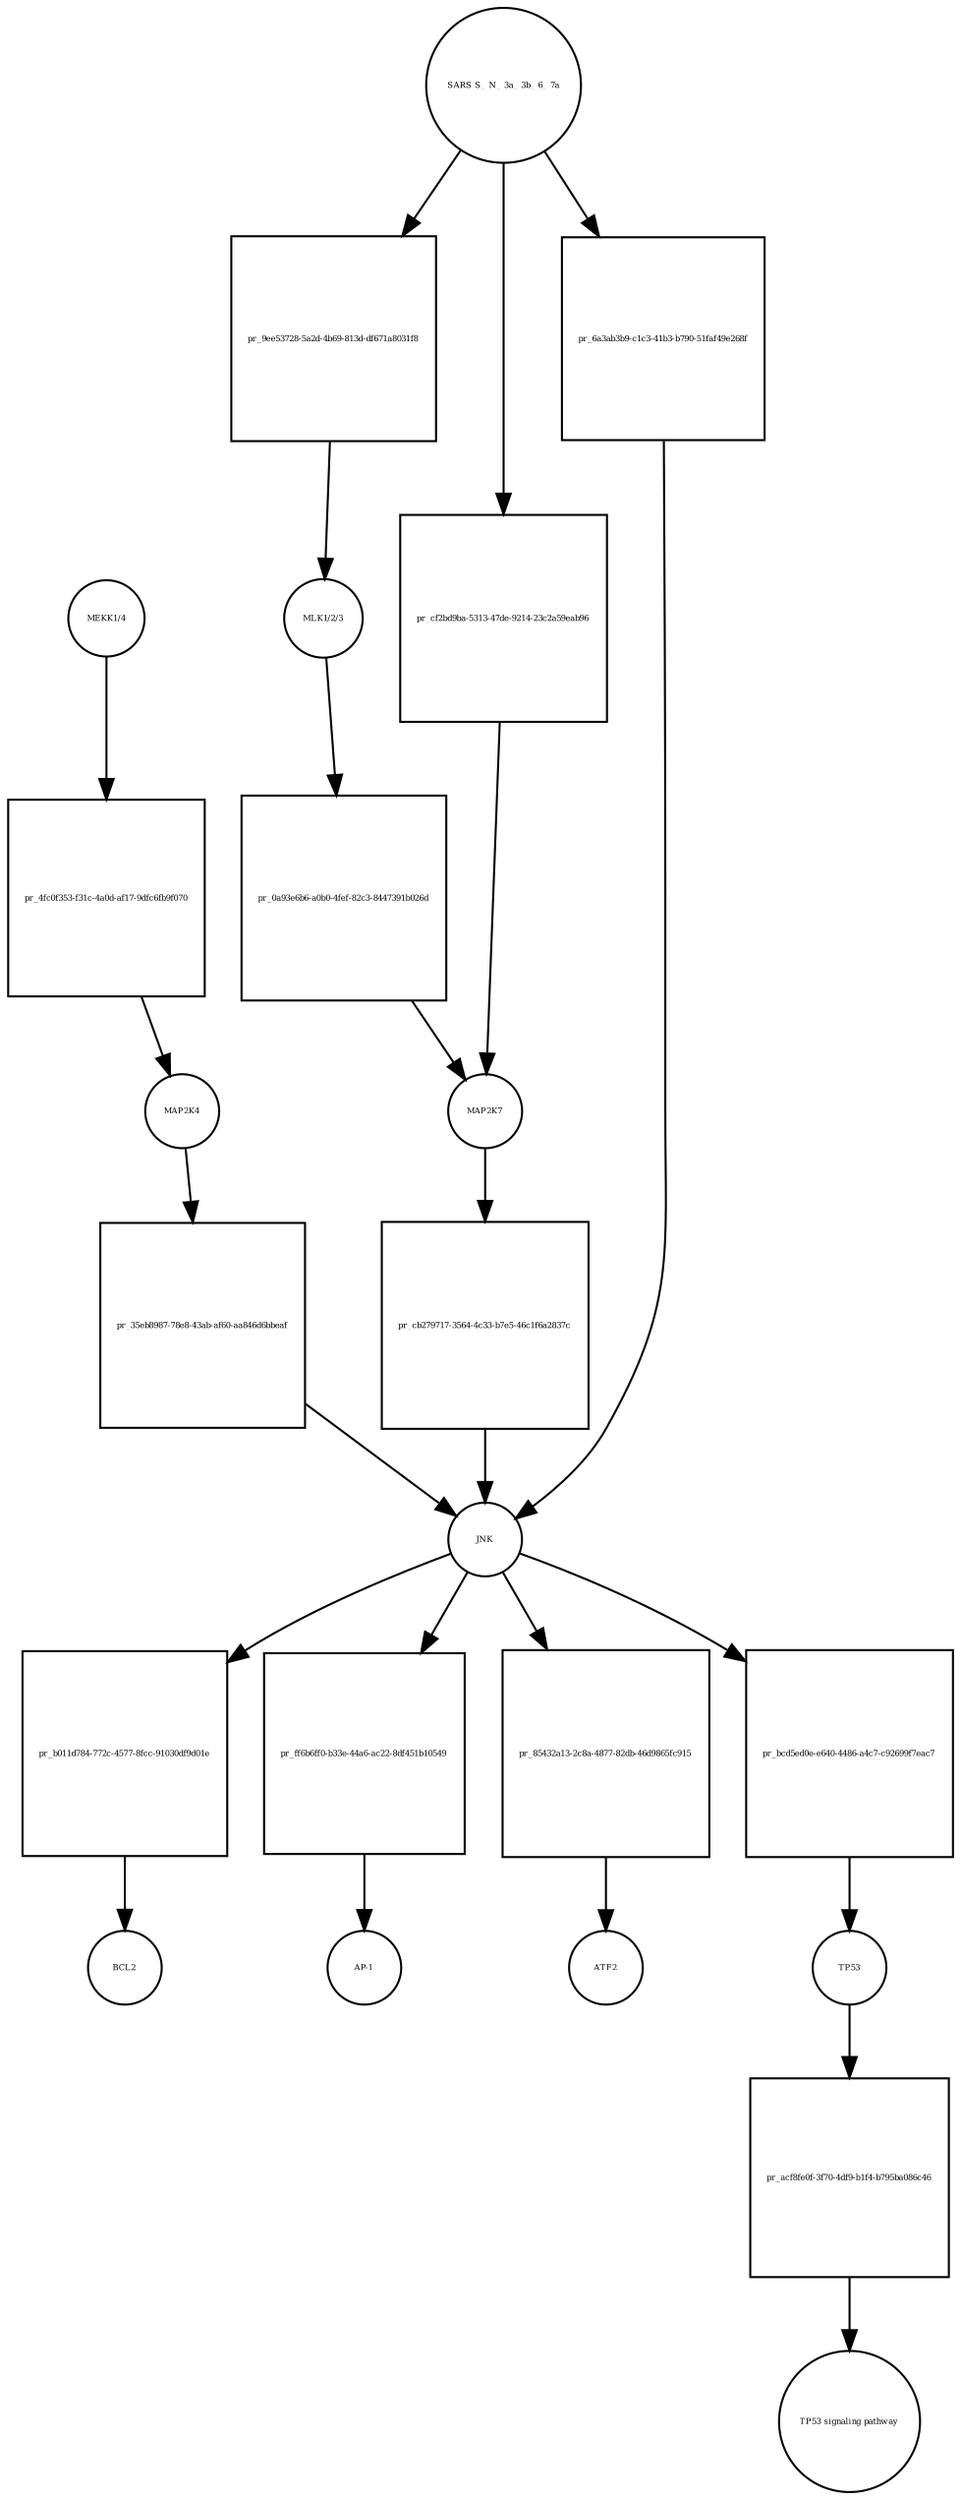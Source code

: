 strict digraph  {
"MEKK1/4" [annotation="", bipartite=0, cls=complex, fontsize=4, label="MEKK1/4", shape=circle];
"pr_4fc0f353-f31c-4a0d-af17-9dfc6fb9f070" [annotation="", bipartite=1, cls=process, fontsize=4, label="pr_4fc0f353-f31c-4a0d-af17-9dfc6fb9f070", shape=square];
MAP2K4 [annotation=urn_miriam_uniprot_P45985, bipartite=0, cls=macromolecule, fontsize=4, label=MAP2K4, shape=circle];
"MLK1/2/3" [annotation="", bipartite=0, cls=complex, fontsize=4, label="MLK1/2/3", shape=circle];
"pr_0a93e6b6-a0b0-4fef-82c3-8447391b026d" [annotation="", bipartite=1, cls=process, fontsize=4, label="pr_0a93e6b6-a0b0-4fef-82c3-8447391b026d", shape=square];
MAP2K7 [annotation=urn_miriam_uniprot_O14733, bipartite=0, cls=macromolecule, fontsize=4, label=MAP2K7, shape=circle];
"pr_35eb8987-78e8-43ab-af60-aa846d6bbeaf" [annotation="", bipartite=1, cls=process, fontsize=4, label="pr_35eb8987-78e8-43ab-af60-aa846d6bbeaf", shape=square];
JNK [annotation="", bipartite=0, cls=complex, fontsize=4, label=JNK, shape=circle];
"pr_cb279717-3564-4c33-b7e5-46c1f6a2837c" [annotation="", bipartite=1, cls=process, fontsize=4, label="pr_cb279717-3564-4c33-b7e5-46c1f6a2837c", shape=square];
"pr_b011d784-772c-4577-8fcc-91030df9d01e" [annotation="", bipartite=1, cls=process, fontsize=4, label="pr_b011d784-772c-4577-8fcc-91030df9d01e", shape=square];
BCL2 [annotation=urn_miriam_uniprot_P10415, bipartite=0, cls=macromolecule, fontsize=4, label=BCL2, shape=circle];
"pr_ff6b6ff0-b33e-44a6-ac22-8df451b10549" [annotation="", bipartite=1, cls=process, fontsize=4, label="pr_ff6b6ff0-b33e-44a6-ac22-8df451b10549", shape=square];
"AP-1" [annotation="", bipartite=0, cls=complex, fontsize=4, label="AP-1", shape=circle];
"SARS S_ N_ 3a_ 3b_ 6_ 7a" [annotation="", bipartite=0, cls=macromolecule, fontsize=4, label="SARS S_ N_ 3a_ 3b_ 6_ 7a", shape=circle];
"pr_9ee53728-5a2d-4b69-813d-df671a8031f8" [annotation="", bipartite=1, cls=process, fontsize=4, label="pr_9ee53728-5a2d-4b69-813d-df671a8031f8", shape=square];
"pr_85432a13-2c8a-4877-82db-46d9865fc915" [annotation="", bipartite=1, cls=process, fontsize=4, label="pr_85432a13-2c8a-4877-82db-46d9865fc915", shape=square];
ATF2 [annotation=urn_miriam_uniprot_P15336, bipartite=0, cls=macromolecule, fontsize=4, label=ATF2, shape=circle];
"pr_bcd5ed0e-e640-4486-a4c7-c92699f7eac7" [annotation="", bipartite=1, cls=process, fontsize=4, label="pr_bcd5ed0e-e640-4486-a4c7-c92699f7eac7", shape=square];
TP53 [annotation=urn_miriam_uniprot_P04637, bipartite=0, cls=macromolecule, fontsize=4, label=TP53, shape=circle];
"pr_acf8fe0f-3f70-4df9-b1f4-b795ba086c46" [annotation="", bipartite=1, cls=process, fontsize=4, label="pr_acf8fe0f-3f70-4df9-b1f4-b795ba086c46", shape=square];
"TP53 signaling pathway" [annotation="", bipartite=0, cls="unspecified entity", fontsize=4, label="TP53 signaling pathway", shape=circle];
"pr_cf2bd9ba-5313-47de-9214-23c2a59eab96" [annotation="", bipartite=1, cls=process, fontsize=4, label="pr_cf2bd9ba-5313-47de-9214-23c2a59eab96", shape=square];
"pr_6a3ab3b9-c1c3-41b3-b790-51faf49e268f" [annotation="", bipartite=1, cls=process, fontsize=4, label="pr_6a3ab3b9-c1c3-41b3-b790-51faf49e268f", shape=square];
"MEKK1/4" -> "pr_4fc0f353-f31c-4a0d-af17-9dfc6fb9f070"  [annotation="", interaction_type=consumption];
"pr_4fc0f353-f31c-4a0d-af17-9dfc6fb9f070" -> MAP2K4  [annotation="", interaction_type=production];
MAP2K4 -> "pr_35eb8987-78e8-43ab-af60-aa846d6bbeaf"  [annotation="", interaction_type=consumption];
"MLK1/2/3" -> "pr_0a93e6b6-a0b0-4fef-82c3-8447391b026d"  [annotation="", interaction_type=consumption];
"pr_0a93e6b6-a0b0-4fef-82c3-8447391b026d" -> MAP2K7  [annotation="", interaction_type=production];
MAP2K7 -> "pr_cb279717-3564-4c33-b7e5-46c1f6a2837c"  [annotation="", interaction_type=consumption];
"pr_35eb8987-78e8-43ab-af60-aa846d6bbeaf" -> JNK  [annotation="", interaction_type=production];
JNK -> "pr_b011d784-772c-4577-8fcc-91030df9d01e"  [annotation="", interaction_type=consumption];
JNK -> "pr_ff6b6ff0-b33e-44a6-ac22-8df451b10549"  [annotation="", interaction_type=consumption];
JNK -> "pr_85432a13-2c8a-4877-82db-46d9865fc915"  [annotation="", interaction_type=consumption];
JNK -> "pr_bcd5ed0e-e640-4486-a4c7-c92699f7eac7"  [annotation="", interaction_type=consumption];
"pr_cb279717-3564-4c33-b7e5-46c1f6a2837c" -> JNK  [annotation="", interaction_type=production];
"pr_b011d784-772c-4577-8fcc-91030df9d01e" -> BCL2  [annotation="", interaction_type=production];
"pr_ff6b6ff0-b33e-44a6-ac22-8df451b10549" -> "AP-1"  [annotation="", interaction_type=production];
"SARS S_ N_ 3a_ 3b_ 6_ 7a" -> "pr_9ee53728-5a2d-4b69-813d-df671a8031f8"  [annotation="", interaction_type=consumption];
"SARS S_ N_ 3a_ 3b_ 6_ 7a" -> "pr_cf2bd9ba-5313-47de-9214-23c2a59eab96"  [annotation="", interaction_type=consumption];
"SARS S_ N_ 3a_ 3b_ 6_ 7a" -> "pr_6a3ab3b9-c1c3-41b3-b790-51faf49e268f"  [annotation="", interaction_type=consumption];
"pr_9ee53728-5a2d-4b69-813d-df671a8031f8" -> "MLK1/2/3"  [annotation="", interaction_type=production];
"pr_85432a13-2c8a-4877-82db-46d9865fc915" -> ATF2  [annotation="", interaction_type=production];
"pr_bcd5ed0e-e640-4486-a4c7-c92699f7eac7" -> TP53  [annotation="", interaction_type=production];
TP53 -> "pr_acf8fe0f-3f70-4df9-b1f4-b795ba086c46"  [annotation="", interaction_type=consumption];
"pr_acf8fe0f-3f70-4df9-b1f4-b795ba086c46" -> "TP53 signaling pathway"  [annotation="", interaction_type=production];
"pr_cf2bd9ba-5313-47de-9214-23c2a59eab96" -> MAP2K7  [annotation="", interaction_type=production];
"pr_6a3ab3b9-c1c3-41b3-b790-51faf49e268f" -> JNK  [annotation="", interaction_type=production];
}
